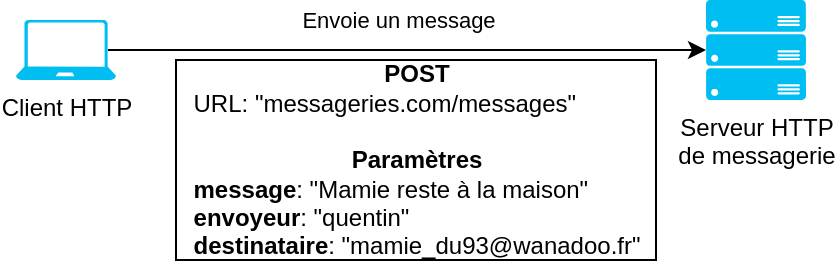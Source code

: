 <mxfile version="14.4.2" type="device"><diagram id="hgKMzffdjP7wMpuV3e5r" name="Page-1"><mxGraphModel dx="1186" dy="716" grid="1" gridSize="10" guides="1" tooltips="1" connect="1" arrows="1" fold="1" page="1" pageScale="1" pageWidth="850" pageHeight="1100" math="0" shadow="0"><root><mxCell id="0"/><mxCell id="1" parent="0"/><mxCell id="FD23MbmTOf5WjTjYxofJ-1" value="Client HTTP" style="verticalLabelPosition=bottom;html=1;verticalAlign=top;align=center;strokeColor=none;fillColor=#00BEF2;shape=mxgraph.azure.laptop;pointerEvents=1;" parent="1" vertex="1"><mxGeometry x="80" y="320" width="50" height="30" as="geometry"/></mxCell><mxCell id="FD23MbmTOf5WjTjYxofJ-2" value="" style="endArrow=classic;html=1;exitX=0.92;exitY=0.5;exitDx=0;exitDy=0;exitPerimeter=0;entryX=0;entryY=0.5;entryDx=0;entryDy=0;entryPerimeter=0;" parent="1" source="FD23MbmTOf5WjTjYxofJ-1" target="FD23MbmTOf5WjTjYxofJ-7" edge="1"><mxGeometry width="50" height="50" relative="1" as="geometry"><mxPoint x="400" y="420" as="sourcePoint"/><mxPoint x="259" y="335" as="targetPoint"/><Array as="points"/></mxGeometry></mxCell><mxCell id="BVelakfelMz7CEoI4x5Y-1" value="Envoie un message" style="edgeLabel;html=1;align=center;verticalAlign=middle;resizable=0;points=[];" vertex="1" connectable="0" parent="FD23MbmTOf5WjTjYxofJ-2"><mxGeometry x="-0.155" relative="1" as="geometry"><mxPoint x="18" y="-15" as="offset"/></mxGeometry></mxCell><mxCell id="FD23MbmTOf5WjTjYxofJ-7" value="Serveur HTTP&lt;br&gt;de messagerie" style="verticalLabelPosition=bottom;html=1;verticalAlign=top;align=center;strokeColor=none;fillColor=#00BEF2;shape=mxgraph.azure.server_rack;" parent="1" vertex="1"><mxGeometry x="425" y="310" width="50" height="50" as="geometry"/></mxCell><mxCell id="BVelakfelMz7CEoI4x5Y-2" value="&lt;b&gt;POST&lt;/b&gt;&lt;br&gt;&lt;div style=&quot;text-align: left&quot;&gt;&lt;span&gt;URL: &quot;messageries.com/messages&quot;&lt;/span&gt;&lt;/div&gt;&lt;div style=&quot;text-align: left&quot;&gt;&lt;br&gt;&lt;/div&gt;&lt;b&gt;Paramètres&lt;/b&gt;&lt;br&gt;&lt;div style=&quot;text-align: left&quot;&gt;&lt;b&gt;message&lt;/b&gt;&lt;span&gt;: &quot;Mamie reste à la maison&quot;&lt;/span&gt;&lt;/div&gt;&lt;b&gt;&lt;div style=&quot;text-align: left&quot;&gt;&lt;b&gt;envoyeur&lt;/b&gt;&lt;span style=&quot;font-weight: normal&quot;&gt;: &quot;quentin&quot;&lt;/span&gt;&lt;/div&gt;&lt;/b&gt;&lt;b&gt;&lt;div style=&quot;text-align: left&quot;&gt;&lt;b&gt;destinataire&lt;/b&gt;&lt;span style=&quot;font-weight: normal&quot;&gt;: &quot;mamie_du93@wanadoo.fr&quot;&lt;/span&gt;&lt;/div&gt;&lt;/b&gt;" style="text;html=1;align=center;verticalAlign=middle;resizable=0;points=[];autosize=1;strokeColor=#000000;" vertex="1" parent="1"><mxGeometry x="160" y="340" width="240" height="100" as="geometry"/></mxCell></root></mxGraphModel></diagram></mxfile>
